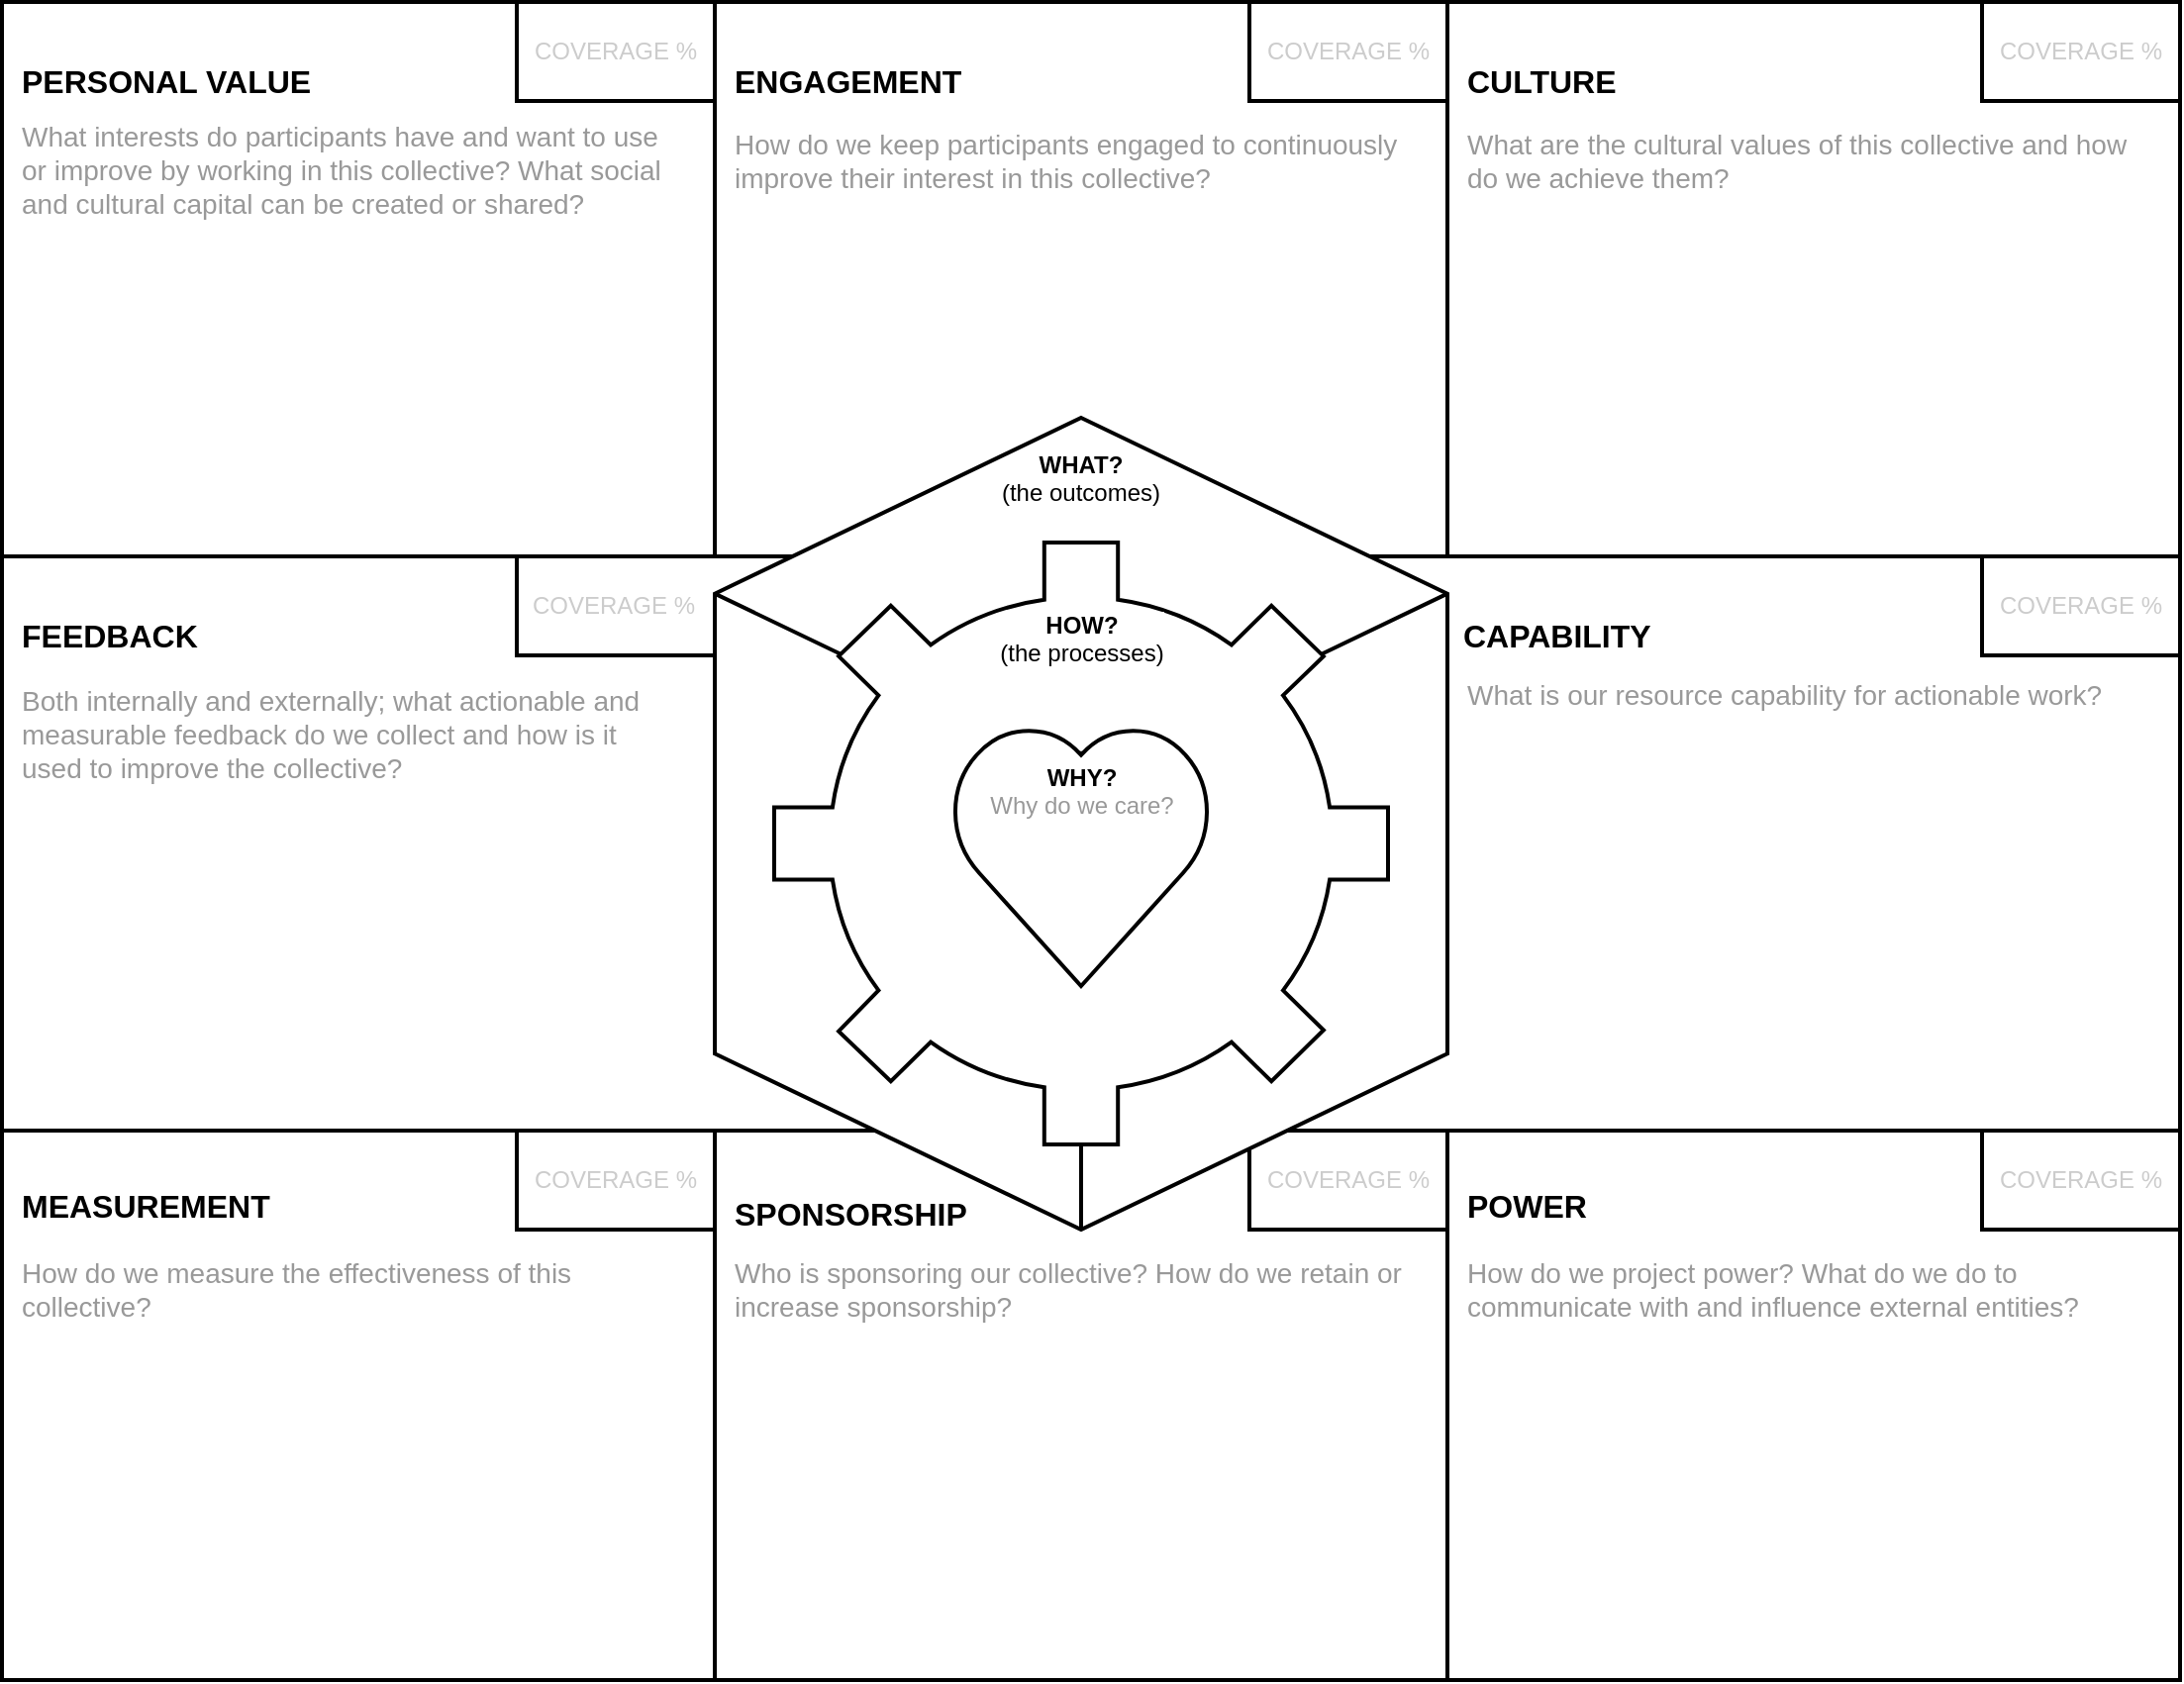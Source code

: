 <mxfile version="12.4.8" type="github">
  <diagram name="Page-1" id="dd472eb7-4b8b-5cd9-a60b-b15522922e76">
    <mxGraphModel dx="3162" dy="1606" grid="1" gridSize="10" guides="1" tooltips="1" connect="1" arrows="1" fold="1" page="1" pageScale="1" pageWidth="1100" pageHeight="850" background="#ffffff" math="0" shadow="0">
      <root>
        <mxCell id="0"/>
        <mxCell id="1" parent="0"/>
        <mxCell id="5eW8BLqzjb0u9Z2Ic-Rn-42" value="&lt;p style=&quot;line-height: 220%&quot;&gt;PERSONAL VALUE&lt;/p&gt;" style="rounded=0;whiteSpace=wrap;html=1;verticalAlign=top;align=left;fontSize=16;fontStyle=1;spacingLeft=8;spacingTop=0;strokeWidth=2;" vertex="1" parent="1">
          <mxGeometry width="360" height="280" as="geometry"/>
        </mxCell>
        <mxCell id="5eW8BLqzjb0u9Z2Ic-Rn-4" value="&lt;p style=&quot;line-height: 220%&quot;&gt;POWER&lt;/p&gt;" style="rounded=0;whiteSpace=wrap;html=1;verticalAlign=top;align=left;fontSize=16;fontStyle=1;spacingLeft=8;spacingTop=0;strokeWidth=2;" vertex="1" parent="1">
          <mxGeometry x="730" y="567.5" width="370" height="280" as="geometry"/>
        </mxCell>
        <mxCell id="5eW8BLqzjb0u9Z2Ic-Rn-8" value="&lt;p style=&quot;line-height: 220%&quot;&gt;SPONSORSHIP&lt;/p&gt;" style="rounded=0;whiteSpace=wrap;html=1;verticalAlign=top;align=left;fontSize=16;fontStyle=1;spacingLeft=8;spacingTop=4;strokeWidth=2;" vertex="1" parent="1">
          <mxGeometry x="360" y="567.5" width="370" height="280" as="geometry"/>
        </mxCell>
        <mxCell id="5eW8BLqzjb0u9Z2Ic-Rn-9" value="&lt;p style=&quot;line-height: 220%&quot;&gt;MEASUREMENT&lt;/p&gt;" style="rounded=0;whiteSpace=wrap;html=1;verticalAlign=top;align=left;fontSize=16;fontStyle=1;spacingLeft=8;spacingTop=0;strokeWidth=2;" vertex="1" parent="1">
          <mxGeometry y="567.5" width="360" height="280" as="geometry"/>
        </mxCell>
        <mxCell id="5eW8BLqzjb0u9Z2Ic-Rn-7" value="&lt;p style=&quot;line-height: 220%&quot;&gt;FEEDBACK&lt;/p&gt;" style="rounded=0;whiteSpace=wrap;html=1;verticalAlign=top;align=left;fontSize=16;fontStyle=1;spacingLeft=8;spacingTop=0;strokeWidth=2;" vertex="1" parent="1">
          <mxGeometry y="280" width="450" height="290" as="geometry"/>
        </mxCell>
        <mxCell id="5eW8BLqzjb0u9Z2Ic-Rn-1" value="&lt;p style=&quot;line-height: 220%&quot;&gt;ENGAGEMENT&lt;/p&gt;" style="rounded=0;whiteSpace=wrap;html=1;verticalAlign=top;align=left;fontSize=16;fontStyle=1;spacingLeft=8;spacingTop=0;strokeWidth=2;" vertex="1" parent="1">
          <mxGeometry x="360" width="370" height="280" as="geometry"/>
        </mxCell>
        <mxCell id="5eW8BLqzjb0u9Z2Ic-Rn-2" value="&lt;p style=&quot;line-height: 220%&quot;&gt;CULTURE&lt;/p&gt;" style="rounded=0;whiteSpace=wrap;html=1;verticalAlign=top;align=left;fontSize=16;fontStyle=1;spacingLeft=8;spacingTop=0;strokeWidth=2;" vertex="1" parent="1">
          <mxGeometry x="730" width="370" height="280" as="geometry"/>
        </mxCell>
        <mxCell id="5eW8BLqzjb0u9Z2Ic-Rn-3" value="&lt;p style=&quot;line-height: 220%&quot;&gt;CAPABILITY&lt;/p&gt;" style="rounded=0;whiteSpace=wrap;html=1;verticalAlign=top;align=left;fontSize=16;fontStyle=1;spacingLeft=86;spacingTop=0;strokeWidth=2;" vertex="1" parent="1">
          <mxGeometry x="650" y="280" width="450" height="290" as="geometry"/>
        </mxCell>
        <mxCell id="5eW8BLqzjb0u9Z2Ic-Rn-15" value="COVERAGE %" style="rounded=0;whiteSpace=wrap;html=1;fontColor=#CCCCCC;strokeWidth=2;" vertex="1" parent="1">
          <mxGeometry x="1000" y="570" width="100" height="50" as="geometry"/>
        </mxCell>
        <mxCell id="5eW8BLqzjb0u9Z2Ic-Rn-16" value="COVERAGE %" style="rounded=0;whiteSpace=wrap;html=1;fontColor=#CCCCCC;strokeWidth=2;" vertex="1" parent="1">
          <mxGeometry x="1000" y="280" width="100" height="50" as="geometry"/>
        </mxCell>
        <mxCell id="5eW8BLqzjb0u9Z2Ic-Rn-17" value="COVERAGE %" style="rounded=0;whiteSpace=wrap;html=1;fontColor=#CCCCCC;strokeWidth=2;" vertex="1" parent="1">
          <mxGeometry x="1000" width="100" height="50" as="geometry"/>
        </mxCell>
        <mxCell id="5eW8BLqzjb0u9Z2Ic-Rn-18" value="COVERAGE %" style="rounded=0;whiteSpace=wrap;html=1;fontColor=#CCCCCC;strokeWidth=2;" vertex="1" parent="1">
          <mxGeometry x="630" width="100" height="50" as="geometry"/>
        </mxCell>
        <mxCell id="5eW8BLqzjb0u9Z2Ic-Rn-19" value="COVERAGE %" style="rounded=0;whiteSpace=wrap;html=1;fontColor=#CCCCCC;strokeWidth=2;" vertex="1" parent="1">
          <mxGeometry x="260" width="100" height="50" as="geometry"/>
        </mxCell>
        <mxCell id="5eW8BLqzjb0u9Z2Ic-Rn-20" value="COVERAGE %" style="rounded=0;whiteSpace=wrap;html=1;fontColor=#CCCCCC;align=left;spacingLeft=6;strokeWidth=2;" vertex="1" parent="1">
          <mxGeometry x="260" y="280" width="180" height="50" as="geometry"/>
        </mxCell>
        <mxCell id="5eW8BLqzjb0u9Z2Ic-Rn-21" value="COVERAGE %" style="rounded=0;whiteSpace=wrap;html=1;fontColor=#CCCCCC;strokeWidth=2;" vertex="1" parent="1">
          <mxGeometry x="630" y="570" width="100" height="50" as="geometry"/>
        </mxCell>
        <mxCell id="5eW8BLqzjb0u9Z2Ic-Rn-22" value="COVERAGE %" style="rounded=0;whiteSpace=wrap;html=1;fontColor=#CCCCCC;strokeWidth=2;" vertex="1" parent="1">
          <mxGeometry x="260" y="570" width="100" height="50" as="geometry"/>
        </mxCell>
        <mxCell id="5eW8BLqzjb0u9Z2Ic-Rn-39" value="&lt;b&gt;WHAT?&lt;br style=&quot;font-size: 12px&quot;&gt;&lt;/b&gt;(the outcomes)" style="whiteSpace=wrap;html=1;shape=mxgraph.basic.isocube;isoAngle=15;strokeColor=#000000;strokeWidth=2;fillColor=#ffffff;fontSize=12;fontColor=#000000;align=center;verticalAlign=top;spacingTop=10;" vertex="1" parent="1">
          <mxGeometry x="360" y="210" width="370" height="410" as="geometry"/>
        </mxCell>
        <mxCell id="5eW8BLqzjb0u9Z2Ic-Rn-27" value="&lt;font color=&quot;#000000&quot;&gt;&lt;b&gt;HOW?&lt;/b&gt;&lt;br&gt;(the processes)&lt;/font&gt;" style="html=1;verticalLabelPosition=middle;align=center;labelBackgroundColor=#ffffff;verticalAlign=top;strokeWidth=2;strokeColor=#000000;shadow=0;dashed=0;shape=mxgraph.ios7.icons.settings;fontColor=#CCCCCC;labelPosition=center;spacingTop=28;" vertex="1" parent="1">
          <mxGeometry x="390" y="272.98" width="310" height="304.03" as="geometry"/>
        </mxCell>
        <mxCell id="tnU87jmQ8Kyi_5LEnrwg-8" value="&lt;b&gt;WHY?&lt;/b&gt;&lt;br&gt;&lt;font color=&quot;#999999&quot;&gt;Why do we care?&lt;br&gt;&lt;/font&gt;" style="verticalLabelPosition=middle;verticalAlign=top;html=1;shape=mxgraph.basic.heart;fontSize=12;align=center;labelPosition=center;spacingTop=14;fillColor=#ffffff;strokeWidth=2;" parent="1" vertex="1">
          <mxGeometry x="477.5" y="364.07" width="135" height="132.94" as="geometry"/>
        </mxCell>
        <mxCell id="5eW8BLqzjb0u9Z2Ic-Rn-44" value="What interests do participants have and want to use or improve by working in this collective? What social and cultural capital can be created or shared?" style="text;html=1;strokeColor=none;fillColor=none;align=left;verticalAlign=middle;whiteSpace=wrap;rounded=0;fontSize=14;fontColor=#999999;spacingLeft=8;" vertex="1" parent="1">
          <mxGeometry y="60" width="340" height="50" as="geometry"/>
        </mxCell>
        <mxCell id="5eW8BLqzjb0u9Z2Ic-Rn-45" value="How do we keep participants engaged to continuously improve their interest in this collective?" style="text;html=1;strokeColor=none;fillColor=none;align=left;verticalAlign=middle;whiteSpace=wrap;rounded=0;fontSize=14;fontColor=#999999;spacingLeft=8;" vertex="1" parent="1">
          <mxGeometry x="360" y="60" width="370" height="40" as="geometry"/>
        </mxCell>
        <mxCell id="5eW8BLqzjb0u9Z2Ic-Rn-46" value="What are the cultural values of this collective and how do we achieve them?" style="text;html=1;strokeColor=none;fillColor=none;align=left;verticalAlign=middle;whiteSpace=wrap;rounded=0;fontSize=14;fontColor=#999999;spacingLeft=8;" vertex="1" parent="1">
          <mxGeometry x="730" y="60" width="360" height="40" as="geometry"/>
        </mxCell>
        <mxCell id="5eW8BLqzjb0u9Z2Ic-Rn-47" value="Both internally and externally; what actionable and measurable feedback do we collect and how is it used to improve the collective?" style="text;html=1;strokeColor=none;fillColor=none;align=left;verticalAlign=middle;whiteSpace=wrap;rounded=0;fontSize=14;fontColor=#999999;spacingLeft=8;" vertex="1" parent="1">
          <mxGeometry y="350" width="340" height="40" as="geometry"/>
        </mxCell>
        <mxCell id="5eW8BLqzjb0u9Z2Ic-Rn-48" value="What is our resource capability for actionable work?" style="text;html=1;strokeColor=none;fillColor=none;align=left;verticalAlign=middle;whiteSpace=wrap;rounded=0;fontSize=14;fontColor=#999999;spacingLeft=8;" vertex="1" parent="1">
          <mxGeometry x="730" y="330" width="370" height="40" as="geometry"/>
        </mxCell>
        <mxCell id="5eW8BLqzjb0u9Z2Ic-Rn-49" value="How do we measure the effectiveness of this collective?" style="text;html=1;strokeColor=none;fillColor=none;align=left;verticalAlign=middle;whiteSpace=wrap;rounded=0;fontSize=14;fontColor=#999999;spacingLeft=8;" vertex="1" parent="1">
          <mxGeometry y="630" width="340" height="40" as="geometry"/>
        </mxCell>
        <mxCell id="5eW8BLqzjb0u9Z2Ic-Rn-50" value="Who is sponsoring our collective? How do we retain or increase sponsorship?" style="text;html=1;strokeColor=none;fillColor=none;align=left;verticalAlign=middle;whiteSpace=wrap;rounded=0;fontSize=14;fontColor=#999999;spacingLeft=8;" vertex="1" parent="1">
          <mxGeometry x="360" y="630" width="350" height="40" as="geometry"/>
        </mxCell>
        <mxCell id="5eW8BLqzjb0u9Z2Ic-Rn-51" value="How do we project power? What do we do to communicate with and influence external entities?" style="text;html=1;strokeColor=none;fillColor=none;align=left;verticalAlign=middle;whiteSpace=wrap;rounded=0;fontSize=14;fontColor=#999999;spacingLeft=8;" vertex="1" parent="1">
          <mxGeometry x="730" y="630" width="370" height="40" as="geometry"/>
        </mxCell>
      </root>
    </mxGraphModel>
  </diagram>
</mxfile>
